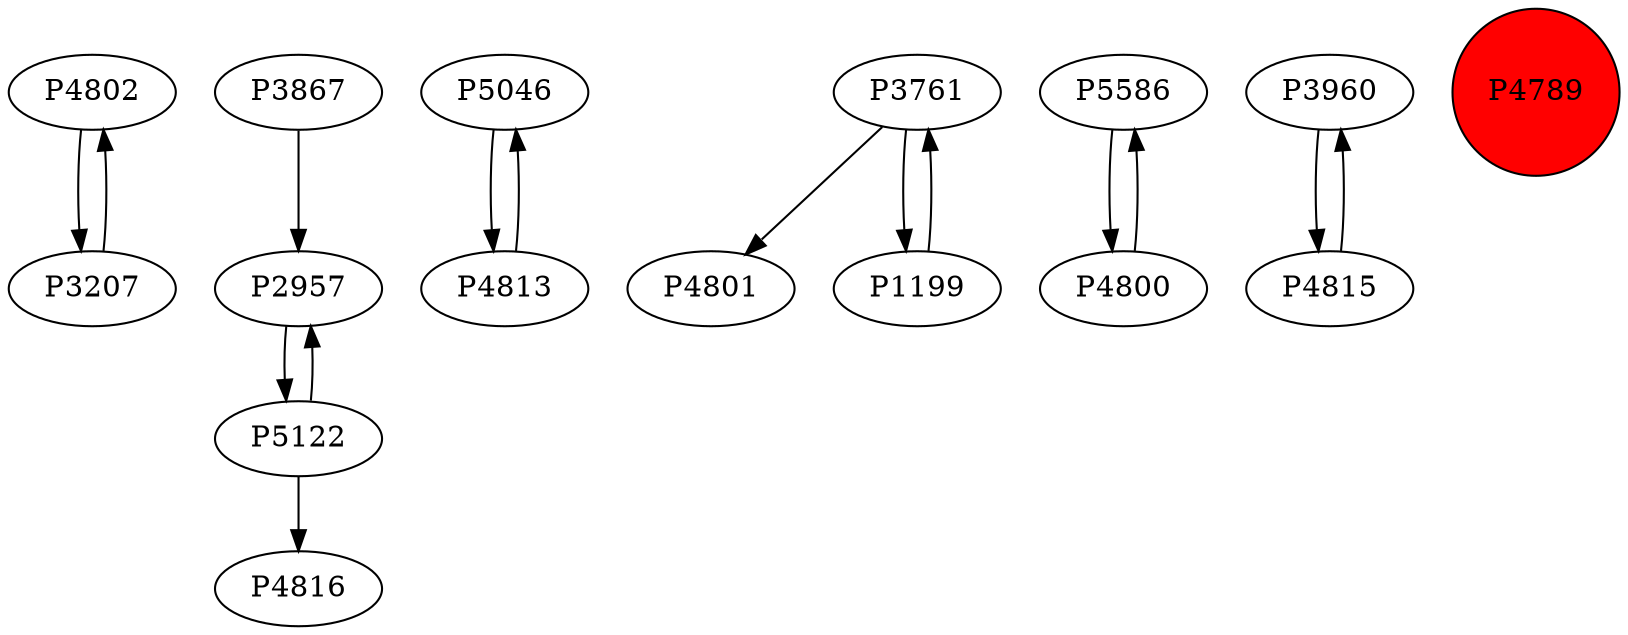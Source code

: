 digraph {
	P4802 -> P3207
	P3867 -> P2957
	P5122 -> P2957
	P2957 -> P5122
	P5046 -> P4813
	P3761 -> P4801
	P5586 -> P4800
	P3761 -> P1199
	P4813 -> P5046
	P3207 -> P4802
	P5122 -> P4816
	P3960 -> P4815
	P4800 -> P5586
	P1199 -> P3761
	P4815 -> P3960
	P4789 [shape=circle]
	P4789 [style=filled]
	P4789 [fillcolor=red]
}